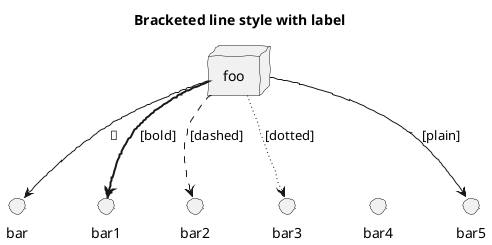@startuml
skinparam handwritten true
title Bracketed line style with label
node foo
foo --> bar : ￿
foo -[bold]-> bar1 : [bold]
foo -[dashed]-> bar2 : [dashed]
foo -[dotted]-> bar3 : [dotted]
foo -[hidden]-> bar4 : [hidden]
foo -[plain]-> bar5 : [plain]
@enduml